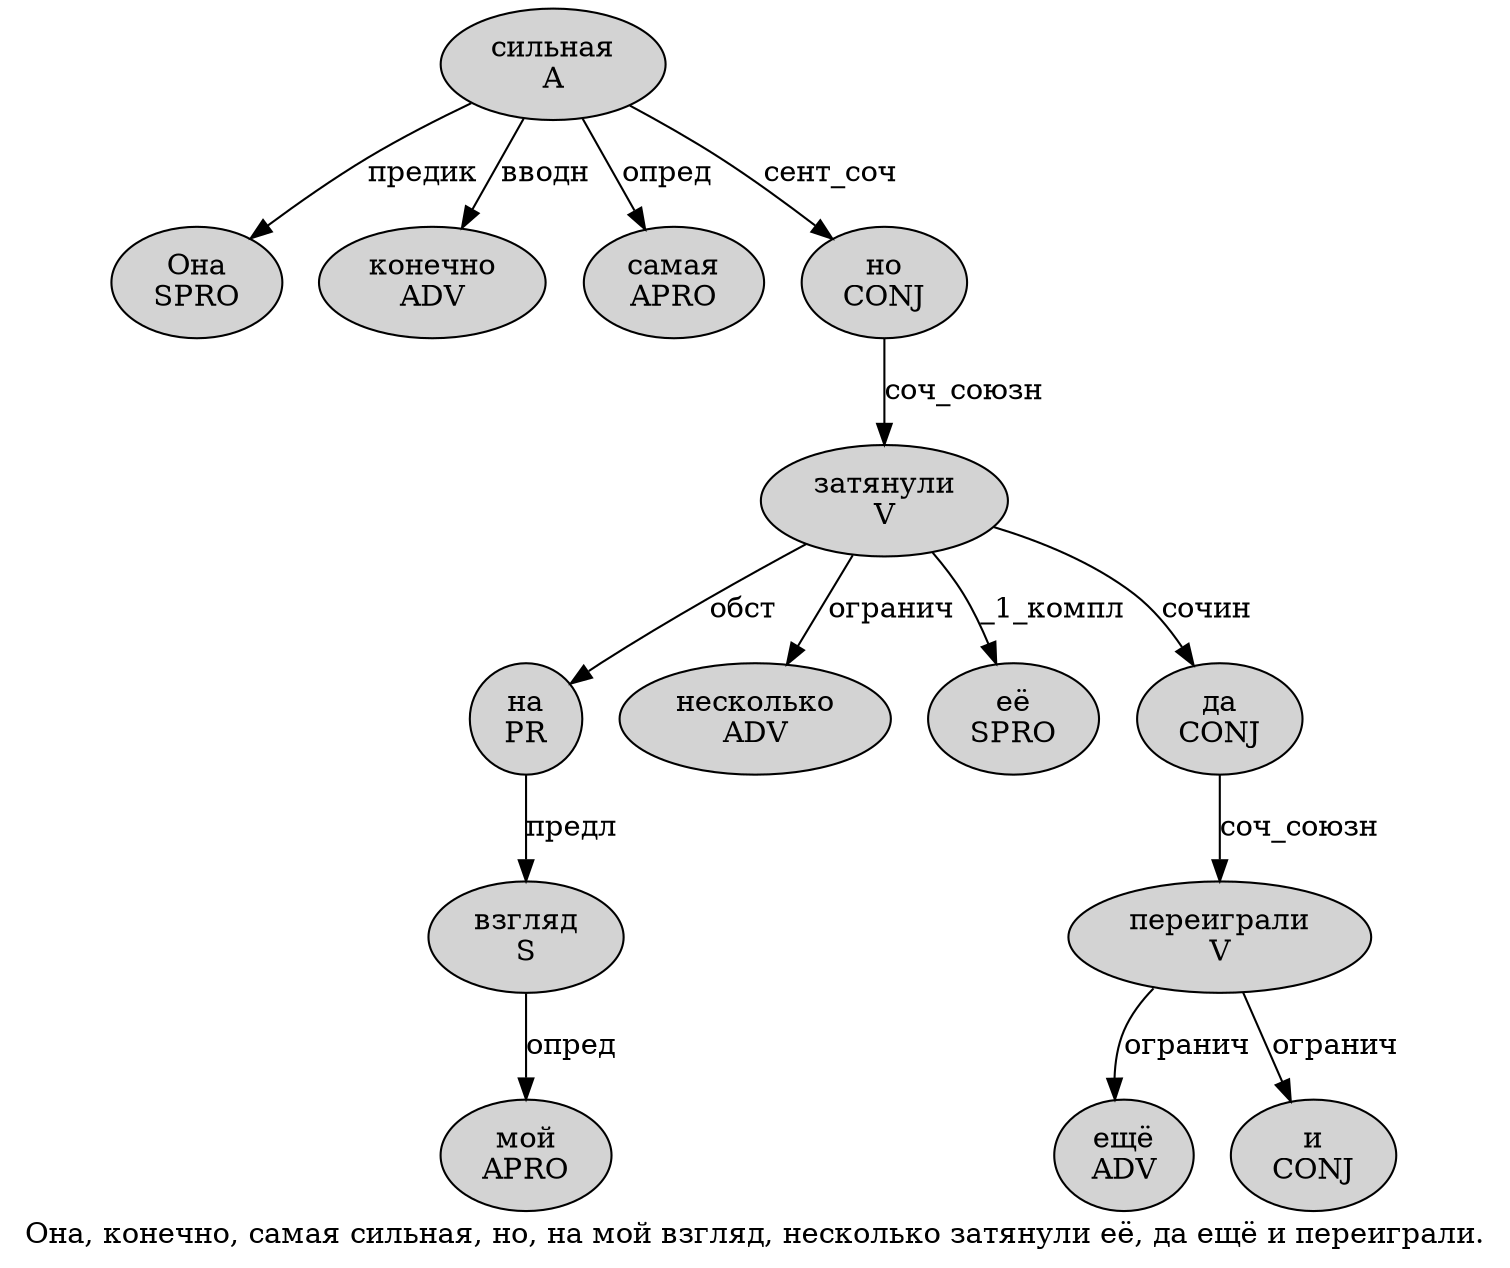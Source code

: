 digraph SENTENCE_1626 {
	graph [label="Она, конечно, самая сильная, но, на мой взгляд, несколько затянули её, да ещё и переиграли."]
	node [style=filled]
		0 [label="Она
SPRO" color="" fillcolor=lightgray penwidth=1 shape=ellipse]
		2 [label="конечно
ADV" color="" fillcolor=lightgray penwidth=1 shape=ellipse]
		4 [label="самая
APRO" color="" fillcolor=lightgray penwidth=1 shape=ellipse]
		5 [label="сильная
A" color="" fillcolor=lightgray penwidth=1 shape=ellipse]
		7 [label="но
CONJ" color="" fillcolor=lightgray penwidth=1 shape=ellipse]
		9 [label="на
PR" color="" fillcolor=lightgray penwidth=1 shape=ellipse]
		10 [label="мой
APRO" color="" fillcolor=lightgray penwidth=1 shape=ellipse]
		11 [label="взгляд
S" color="" fillcolor=lightgray penwidth=1 shape=ellipse]
		13 [label="несколько
ADV" color="" fillcolor=lightgray penwidth=1 shape=ellipse]
		14 [label="затянули
V" color="" fillcolor=lightgray penwidth=1 shape=ellipse]
		15 [label="её
SPRO" color="" fillcolor=lightgray penwidth=1 shape=ellipse]
		17 [label="да
CONJ" color="" fillcolor=lightgray penwidth=1 shape=ellipse]
		18 [label="ещё
ADV" color="" fillcolor=lightgray penwidth=1 shape=ellipse]
		19 [label="и
CONJ" color="" fillcolor=lightgray penwidth=1 shape=ellipse]
		20 [label="переиграли
V" color="" fillcolor=lightgray penwidth=1 shape=ellipse]
			7 -> 14 [label="соч_союзн"]
			17 -> 20 [label="соч_союзн"]
			9 -> 11 [label="предл"]
			11 -> 10 [label="опред"]
			14 -> 9 [label="обст"]
			14 -> 13 [label="огранич"]
			14 -> 15 [label="_1_компл"]
			14 -> 17 [label="сочин"]
			5 -> 0 [label="предик"]
			5 -> 2 [label="вводн"]
			5 -> 4 [label="опред"]
			5 -> 7 [label="сент_соч"]
			20 -> 18 [label="огранич"]
			20 -> 19 [label="огранич"]
}